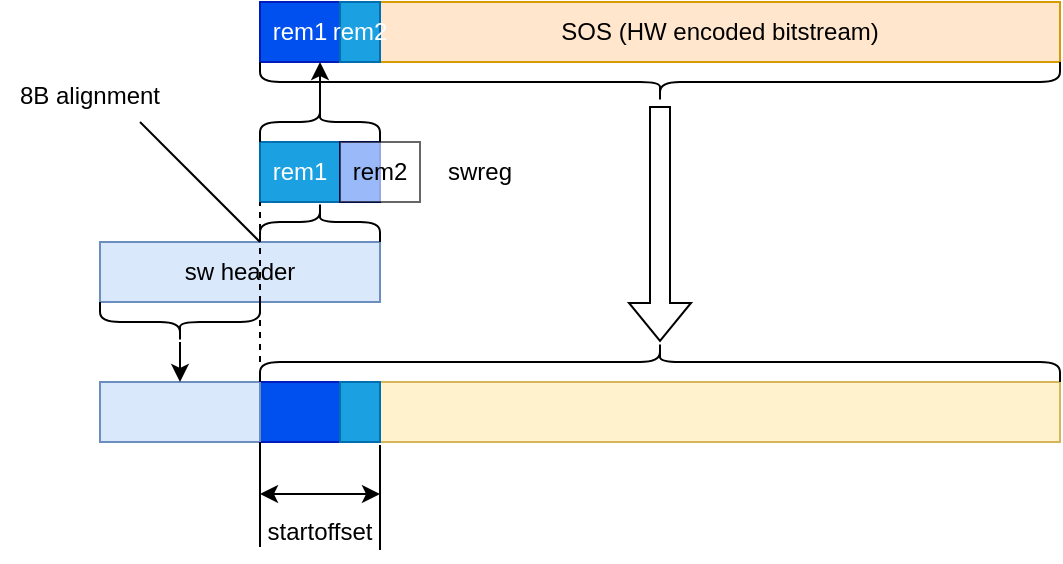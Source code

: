 <mxfile version="26.0.5">
  <diagram name="第 1 页" id="8uf2Bosff-8AVO5MdUJH">
    <mxGraphModel dx="810" dy="519" grid="1" gridSize="10" guides="1" tooltips="1" connect="1" arrows="1" fold="1" page="1" pageScale="1" pageWidth="827" pageHeight="1169" math="0" shadow="0">
      <root>
        <mxCell id="0" />
        <mxCell id="1" parent="0" />
        <mxCell id="IlZufm3pC15W0L3yMH54-1" value="" style="rounded=0;whiteSpace=wrap;html=1;fillColor=#fff2cc;strokeColor=#d6b656;" vertex="1" parent="1">
          <mxGeometry x="260" y="240" width="340" height="30" as="geometry" />
        </mxCell>
        <mxCell id="IlZufm3pC15W0L3yMH54-4" value="" style="rounded=0;whiteSpace=wrap;html=1;fillColor=#0050ef;strokeColor=#001DBC;fontColor=#ffffff;" vertex="1" parent="1">
          <mxGeometry x="200" y="240" width="40" height="30" as="geometry" />
        </mxCell>
        <mxCell id="IlZufm3pC15W0L3yMH54-3" value="" style="rounded=0;whiteSpace=wrap;html=1;fillColor=#dae8fc;strokeColor=#6c8ebf;" vertex="1" parent="1">
          <mxGeometry x="120" y="240" width="80" height="30" as="geometry" />
        </mxCell>
        <mxCell id="IlZufm3pC15W0L3yMH54-2" value="sw header" style="rounded=0;whiteSpace=wrap;html=1;fillColor=#dae8fc;strokeColor=#6c8ebf;" vertex="1" parent="1">
          <mxGeometry x="120" y="170" width="140" height="30" as="geometry" />
        </mxCell>
        <mxCell id="IlZufm3pC15W0L3yMH54-5" value="rem1" style="rounded=0;whiteSpace=wrap;html=1;fillColor=#1ba1e2;strokeColor=#006EAF;fontColor=#ffffff;" vertex="1" parent="1">
          <mxGeometry x="200" y="120" width="40" height="30" as="geometry" />
        </mxCell>
        <mxCell id="IlZufm3pC15W0L3yMH54-7" value="" style="endArrow=classic;html=1;rounded=0;" edge="1" parent="1" target="IlZufm3pC15W0L3yMH54-3">
          <mxGeometry width="50" height="50" relative="1" as="geometry">
            <mxPoint x="160" y="220" as="sourcePoint" />
            <mxPoint x="320" y="250" as="targetPoint" />
          </mxGeometry>
        </mxCell>
        <mxCell id="IlZufm3pC15W0L3yMH54-8" value="" style="shape=curlyBracket;whiteSpace=wrap;html=1;rounded=1;labelPosition=left;verticalLabelPosition=middle;align=right;verticalAlign=middle;rotation=-90;" vertex="1" parent="1">
          <mxGeometry x="150" y="170" width="20" height="80" as="geometry" />
        </mxCell>
        <mxCell id="IlZufm3pC15W0L3yMH54-9" value="" style="shape=curlyBracket;whiteSpace=wrap;html=1;rounded=1;flipH=1;labelPosition=right;verticalLabelPosition=middle;align=left;verticalAlign=middle;rotation=-90;" vertex="1" parent="1">
          <mxGeometry x="220" y="130" width="20" height="60" as="geometry" />
        </mxCell>
        <mxCell id="IlZufm3pC15W0L3yMH54-10" value="" style="rounded=0;whiteSpace=wrap;html=1;fillColor=#0050ef;strokeColor=#001DBC;fontColor=#ffffff;" vertex="1" parent="1">
          <mxGeometry x="240" y="120" width="20" height="30" as="geometry" />
        </mxCell>
        <mxCell id="IlZufm3pC15W0L3yMH54-6" value="rem2" style="rounded=0;whiteSpace=wrap;html=1;opacity=60;" vertex="1" parent="1">
          <mxGeometry x="240" y="120" width="40" height="30" as="geometry" />
        </mxCell>
        <mxCell id="IlZufm3pC15W0L3yMH54-11" value="SOS (HW encoded bitstream)" style="rounded=0;whiteSpace=wrap;html=1;fillColor=#ffe6cc;strokeColor=#d79b00;" vertex="1" parent="1">
          <mxGeometry x="260" y="50" width="340" height="30" as="geometry" />
        </mxCell>
        <mxCell id="IlZufm3pC15W0L3yMH54-12" value="rem1" style="rounded=0;whiteSpace=wrap;html=1;fillColor=#0050ef;strokeColor=#001DBC;fontColor=#ffffff;" vertex="1" parent="1">
          <mxGeometry x="200" y="50" width="40" height="30" as="geometry" />
        </mxCell>
        <mxCell id="IlZufm3pC15W0L3yMH54-13" value="rem2" style="rounded=0;whiteSpace=wrap;html=1;fillColor=#1ba1e2;strokeColor=#006EAF;fontColor=#ffffff;" vertex="1" parent="1">
          <mxGeometry x="240" y="50" width="20" height="30" as="geometry" />
        </mxCell>
        <mxCell id="IlZufm3pC15W0L3yMH54-14" value="" style="shape=curlyBracket;whiteSpace=wrap;html=1;rounded=1;flipH=1;labelPosition=right;verticalLabelPosition=middle;align=left;verticalAlign=middle;rotation=-90;" vertex="1" parent="1">
          <mxGeometry x="220" y="80" width="20" height="60" as="geometry" />
        </mxCell>
        <mxCell id="IlZufm3pC15W0L3yMH54-15" value="swreg" style="text;html=1;align=center;verticalAlign=middle;whiteSpace=wrap;rounded=0;" vertex="1" parent="1">
          <mxGeometry x="280" y="120" width="60" height="30" as="geometry" />
        </mxCell>
        <mxCell id="IlZufm3pC15W0L3yMH54-16" value="" style="endArrow=classic;html=1;rounded=0;entryX=0.75;entryY=1;entryDx=0;entryDy=0;exitX=0.1;exitY=0.5;exitDx=0;exitDy=0;exitPerimeter=0;" edge="1" parent="1" source="IlZufm3pC15W0L3yMH54-14" target="IlZufm3pC15W0L3yMH54-12">
          <mxGeometry width="50" height="50" relative="1" as="geometry">
            <mxPoint x="270" y="300" as="sourcePoint" />
            <mxPoint x="320" y="250" as="targetPoint" />
          </mxGeometry>
        </mxCell>
        <mxCell id="IlZufm3pC15W0L3yMH54-17" value="" style="endArrow=none;html=1;rounded=0;entryX=1;entryY=0.25;entryDx=0;entryDy=0;" edge="1" parent="1">
          <mxGeometry width="50" height="50" relative="1" as="geometry">
            <mxPoint x="260" y="324" as="sourcePoint" />
            <mxPoint x="260" y="271.5" as="targetPoint" />
          </mxGeometry>
        </mxCell>
        <mxCell id="IlZufm3pC15W0L3yMH54-18" value="" style="endArrow=none;html=1;rounded=0;entryX=1;entryY=0.25;entryDx=0;entryDy=0;" edge="1" parent="1">
          <mxGeometry width="50" height="50" relative="1" as="geometry">
            <mxPoint x="200" y="322.5" as="sourcePoint" />
            <mxPoint x="200" y="270" as="targetPoint" />
          </mxGeometry>
        </mxCell>
        <mxCell id="IlZufm3pC15W0L3yMH54-19" value="" style="endArrow=classic;startArrow=classic;html=1;rounded=0;" edge="1" parent="1">
          <mxGeometry width="50" height="50" relative="1" as="geometry">
            <mxPoint x="200" y="296" as="sourcePoint" />
            <mxPoint x="260" y="296" as="targetPoint" />
            <Array as="points">
              <mxPoint x="230" y="296" />
            </Array>
          </mxGeometry>
        </mxCell>
        <mxCell id="IlZufm3pC15W0L3yMH54-20" value="startoffset" style="text;html=1;align=center;verticalAlign=middle;whiteSpace=wrap;rounded=0;" vertex="1" parent="1">
          <mxGeometry x="200" y="300" width="60" height="30" as="geometry" />
        </mxCell>
        <mxCell id="IlZufm3pC15W0L3yMH54-21" value="" style="shape=curlyBracket;whiteSpace=wrap;html=1;rounded=1;flipH=1;labelPosition=right;verticalLabelPosition=middle;align=left;verticalAlign=middle;rotation=90;" vertex="1" parent="1">
          <mxGeometry x="390" y="-110" width="20" height="400" as="geometry" />
        </mxCell>
        <mxCell id="IlZufm3pC15W0L3yMH54-22" value="" style="shape=flexArrow;endArrow=classic;html=1;rounded=0;" edge="1" parent="1">
          <mxGeometry width="50" height="50" relative="1" as="geometry">
            <mxPoint x="400" y="102" as="sourcePoint" />
            <mxPoint x="400" y="220" as="targetPoint" />
          </mxGeometry>
        </mxCell>
        <mxCell id="IlZufm3pC15W0L3yMH54-23" value="" style="rounded=0;whiteSpace=wrap;html=1;fillColor=#1ba1e2;strokeColor=#006EAF;fontColor=#ffffff;" vertex="1" parent="1">
          <mxGeometry x="240" y="240" width="20" height="30" as="geometry" />
        </mxCell>
        <mxCell id="IlZufm3pC15W0L3yMH54-24" value="" style="shape=curlyBracket;whiteSpace=wrap;html=1;rounded=1;flipH=1;labelPosition=right;verticalLabelPosition=middle;align=left;verticalAlign=middle;rotation=-90;" vertex="1" parent="1">
          <mxGeometry x="390" y="30" width="20" height="400" as="geometry" />
        </mxCell>
        <mxCell id="IlZufm3pC15W0L3yMH54-25" value="" style="endArrow=none;dashed=1;html=1;rounded=0;exitX=0.5;exitY=0;exitDx=0;exitDy=0;entryX=0;entryY=1;entryDx=0;entryDy=0;" edge="1" parent="1" source="IlZufm3pC15W0L3yMH54-24" target="IlZufm3pC15W0L3yMH54-5">
          <mxGeometry width="50" height="50" relative="1" as="geometry">
            <mxPoint x="150" y="220" as="sourcePoint" />
            <mxPoint x="200" y="170" as="targetPoint" />
          </mxGeometry>
        </mxCell>
        <mxCell id="IlZufm3pC15W0L3yMH54-26" value="" style="endArrow=none;html=1;rounded=0;" edge="1" parent="1">
          <mxGeometry width="50" height="50" relative="1" as="geometry">
            <mxPoint x="200" y="170" as="sourcePoint" />
            <mxPoint x="140" y="110" as="targetPoint" />
          </mxGeometry>
        </mxCell>
        <mxCell id="IlZufm3pC15W0L3yMH54-27" value="8B alignment" style="text;html=1;align=center;verticalAlign=middle;whiteSpace=wrap;rounded=0;" vertex="1" parent="1">
          <mxGeometry x="70" y="82" width="90" height="30" as="geometry" />
        </mxCell>
      </root>
    </mxGraphModel>
  </diagram>
</mxfile>
